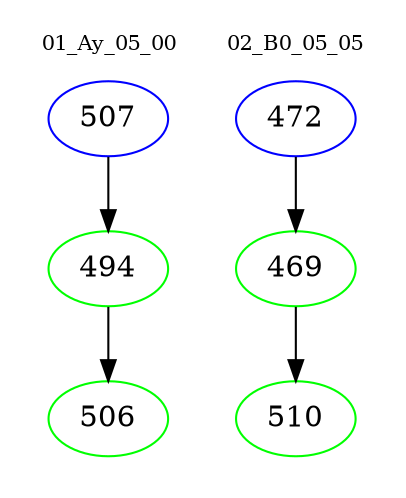 digraph{
subgraph cluster_0 {
color = white
label = "01_Ay_05_00";
fontsize=10;
T0_507 [label="507", color="blue"]
T0_507 -> T0_494 [color="black"]
T0_494 [label="494", color="green"]
T0_494 -> T0_506 [color="black"]
T0_506 [label="506", color="green"]
}
subgraph cluster_1 {
color = white
label = "02_B0_05_05";
fontsize=10;
T1_472 [label="472", color="blue"]
T1_472 -> T1_469 [color="black"]
T1_469 [label="469", color="green"]
T1_469 -> T1_510 [color="black"]
T1_510 [label="510", color="green"]
}
}
